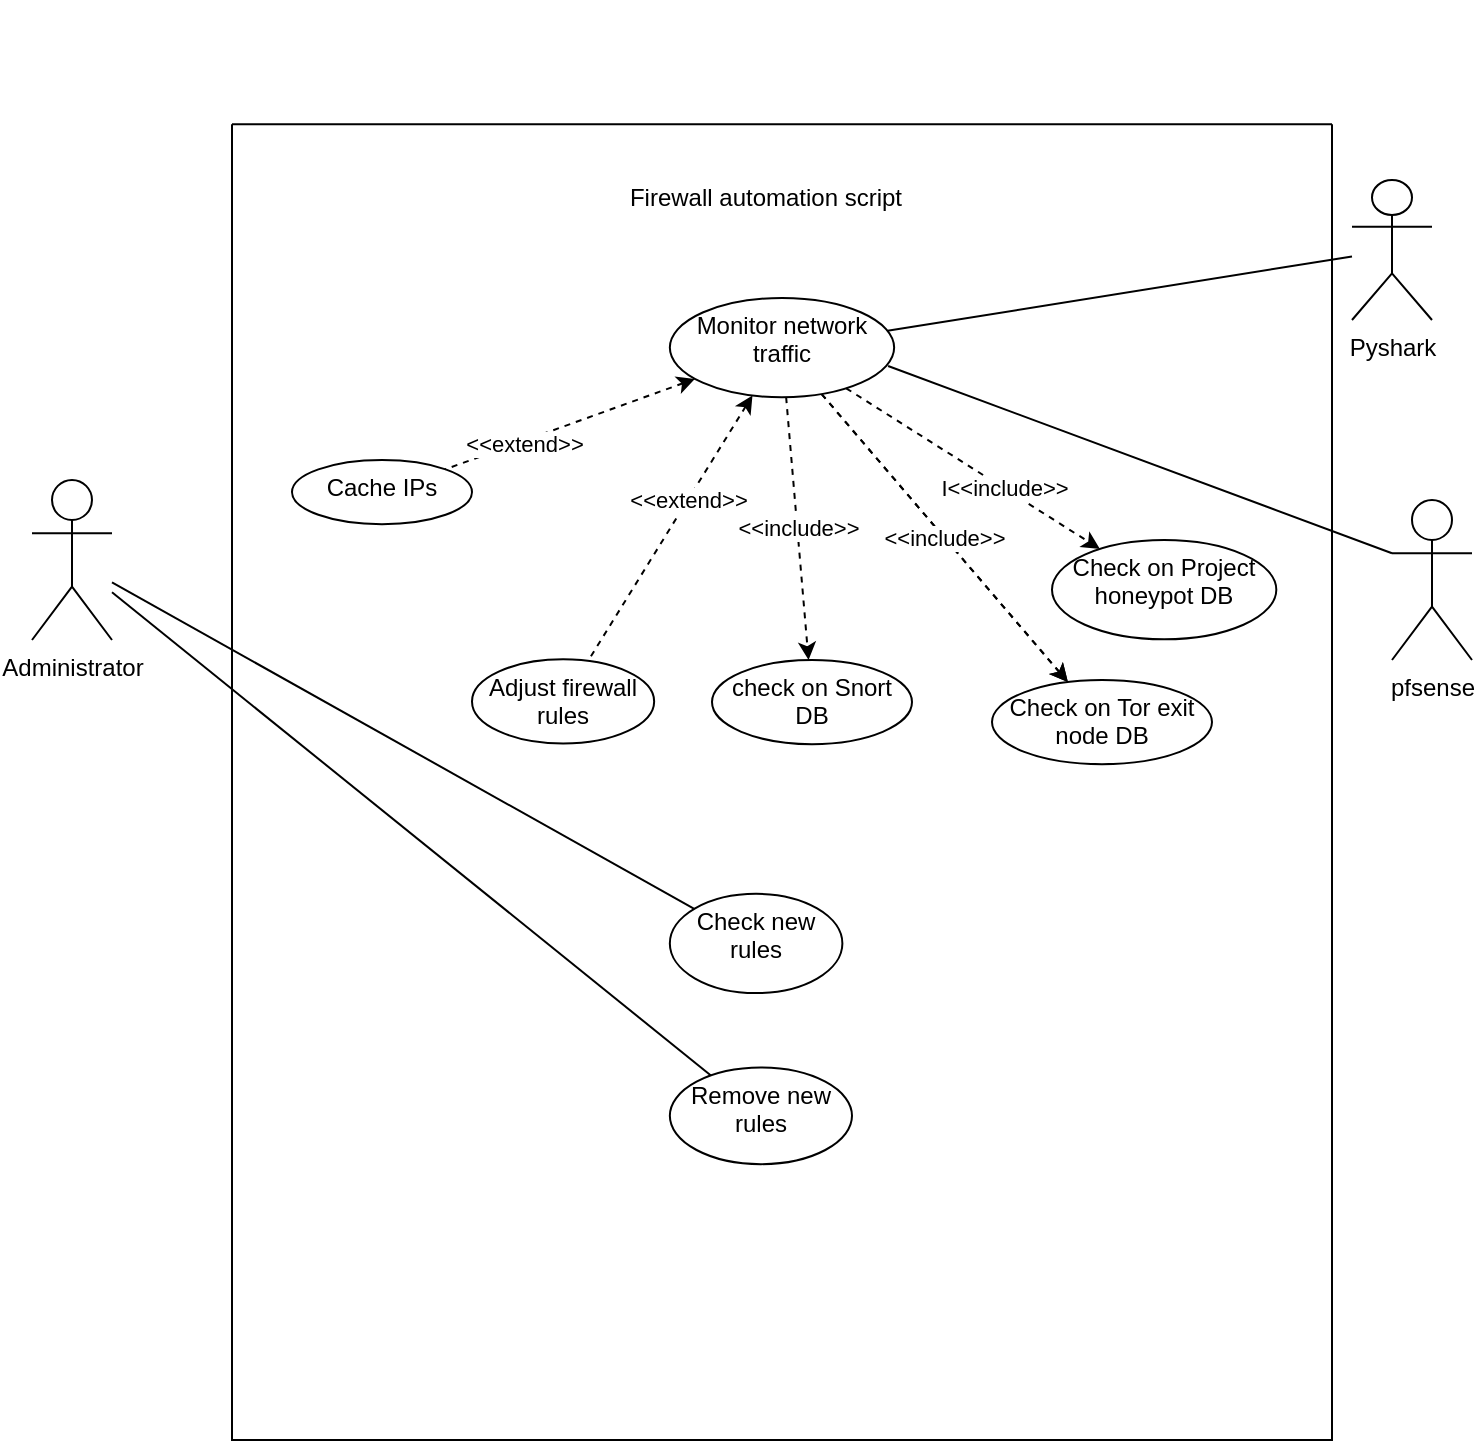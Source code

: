 <mxfile version="16.6.1" type="github">
  <diagram id="C5RBs43oDa-KdzZeNtuy" name="Usecase">
    <mxGraphModel dx="1422" dy="752" grid="1" gridSize="10" guides="1" tooltips="1" connect="1" arrows="1" fold="1" page="1" pageScale="1" pageWidth="827" pageHeight="1169" math="0" shadow="0">
      <root>
        <mxCell id="WIyWlLk6GJQsqaUBKTNV-0" />
        <mxCell id="WIyWlLk6GJQsqaUBKTNV-1" parent="WIyWlLk6GJQsqaUBKTNV-0" />
        <mxCell id="m-Big1HEkiJPFNKOQBip-4" value="" style="rounded=0;orthogonalLoop=1;jettySize=auto;html=1;endArrow=none;endFill=0;" edge="1" parent="WIyWlLk6GJQsqaUBKTNV-1" source="IGrWSwenGODjIcfFNpxI-1" target="m-Big1HEkiJPFNKOQBip-3">
          <mxGeometry relative="1" as="geometry" />
        </mxCell>
        <mxCell id="m-Big1HEkiJPFNKOQBip-6" value="" style="edgeStyle=none;rounded=0;orthogonalLoop=1;jettySize=auto;html=1;endArrow=none;endFill=0;" edge="1" parent="WIyWlLk6GJQsqaUBKTNV-1" source="IGrWSwenGODjIcfFNpxI-1" target="m-Big1HEkiJPFNKOQBip-5">
          <mxGeometry relative="1" as="geometry" />
        </mxCell>
        <mxCell id="IGrWSwenGODjIcfFNpxI-1" value="Administrator" style="shape=umlActor;verticalLabelPosition=bottom;verticalAlign=top;html=1;outlineConnect=0;" parent="WIyWlLk6GJQsqaUBKTNV-1" vertex="1">
          <mxGeometry x="80" y="280" width="40" height="80" as="geometry" />
        </mxCell>
        <mxCell id="IGrWSwenGODjIcfFNpxI-4" value="" style="group" parent="WIyWlLk6GJQsqaUBKTNV-1" vertex="1" connectable="0">
          <mxGeometry x="180" y="40" width="550" height="720" as="geometry" />
        </mxCell>
        <mxCell id="IGrWSwenGODjIcfFNpxI-0" value="" style="swimlane;startSize=0;" parent="IGrWSwenGODjIcfFNpxI-4" vertex="1">
          <mxGeometry y="62.069" width="550" height="657.931" as="geometry" />
        </mxCell>
        <mxCell id="IGrWSwenGODjIcfFNpxI-3" value="Firewall automation script" style="text;html=1;strokeColor=none;fillColor=none;align=center;verticalAlign=middle;whiteSpace=wrap;rounded=0;" parent="IGrWSwenGODjIcfFNpxI-0" vertex="1">
          <mxGeometry x="183.333" y="12.414" width="168.235" height="49.655" as="geometry" />
        </mxCell>
        <mxCell id="m-Big1HEkiJPFNKOQBip-3" value="&lt;div align=&quot;center&quot;&gt;Check new rules&lt;/div&gt;" style="ellipse;whiteSpace=wrap;html=1;verticalAlign=top;align=center;" vertex="1" parent="IGrWSwenGODjIcfFNpxI-0">
          <mxGeometry x="218.919" y="384.828" width="86.275" height="49.655" as="geometry" />
        </mxCell>
        <mxCell id="m-Big1HEkiJPFNKOQBip-5" value="Remove new rules" style="ellipse;whiteSpace=wrap;html=1;verticalAlign=top;" vertex="1" parent="IGrWSwenGODjIcfFNpxI-0">
          <mxGeometry x="218.92" y="471.72" width="91.08" height="48.28" as="geometry" />
        </mxCell>
        <mxCell id="m-Big1HEkiJPFNKOQBip-12" value="" style="edgeStyle=none;rounded=0;orthogonalLoop=1;jettySize=auto;html=1;dashed=1;startArrow=none;startFill=0;endArrow=classic;endFill=1;" edge="1" parent="IGrWSwenGODjIcfFNpxI-0" source="m-Big1HEkiJPFNKOQBip-8" target="m-Big1HEkiJPFNKOQBip-10">
          <mxGeometry relative="1" as="geometry" />
        </mxCell>
        <mxCell id="m-Big1HEkiJPFNKOQBip-8" value="Monitor network traffic" style="ellipse;whiteSpace=wrap;html=1;verticalAlign=top;" vertex="1" parent="IGrWSwenGODjIcfFNpxI-0">
          <mxGeometry x="218.922" y="86.897" width="112.157" height="49.655" as="geometry" />
        </mxCell>
        <mxCell id="m-Big1HEkiJPFNKOQBip-10" value="Check on Tor exit node DB" style="ellipse;whiteSpace=wrap;html=1;verticalAlign=top;" vertex="1" parent="IGrWSwenGODjIcfFNpxI-0">
          <mxGeometry x="380" y="277.94" width="110" height="42.06" as="geometry" />
        </mxCell>
        <mxCell id="m-Big1HEkiJPFNKOQBip-11" value="&amp;lt;&amp;lt;include&amp;gt;&amp;gt;" style="edgeStyle=none;rounded=0;orthogonalLoop=1;jettySize=auto;html=1;endArrow=classic;endFill=1;dashed=1;startArrow=none;startFill=0;" edge="1" parent="IGrWSwenGODjIcfFNpxI-0" source="m-Big1HEkiJPFNKOQBip-8" target="m-Big1HEkiJPFNKOQBip-10">
          <mxGeometry relative="1" as="geometry" />
        </mxCell>
        <mxCell id="m-Big1HEkiJPFNKOQBip-13" value="Check on Project honeypot DB" style="ellipse;whiteSpace=wrap;html=1;verticalAlign=top;" vertex="1" parent="IGrWSwenGODjIcfFNpxI-0">
          <mxGeometry x="410.002" y="207.936" width="112.157" height="49.655" as="geometry" />
        </mxCell>
        <mxCell id="m-Big1HEkiJPFNKOQBip-14" value="" style="edgeStyle=none;rounded=0;orthogonalLoop=1;jettySize=auto;html=1;dashed=1;startArrow=none;startFill=0;endArrow=classic;endFill=1;" edge="1" parent="IGrWSwenGODjIcfFNpxI-0" source="m-Big1HEkiJPFNKOQBip-8" target="m-Big1HEkiJPFNKOQBip-13">
          <mxGeometry relative="1" as="geometry" />
        </mxCell>
        <mxCell id="m-Big1HEkiJPFNKOQBip-17" value="I&amp;lt;&amp;lt;include&amp;gt;&amp;gt;" style="edgeLabel;html=1;align=center;verticalAlign=middle;resizable=0;points=[];" vertex="1" connectable="0" parent="m-Big1HEkiJPFNKOQBip-14">
          <mxGeometry x="0.231" relative="1" as="geometry">
            <mxPoint as="offset" />
          </mxGeometry>
        </mxCell>
        <mxCell id="m-Big1HEkiJPFNKOQBip-15" value="check on Snort DB" style="ellipse;whiteSpace=wrap;html=1;verticalAlign=top;" vertex="1" parent="IGrWSwenGODjIcfFNpxI-0">
          <mxGeometry x="240" y="267.93" width="100" height="42.07" as="geometry" />
        </mxCell>
        <mxCell id="m-Big1HEkiJPFNKOQBip-16" value="&amp;lt;&amp;lt;include&amp;gt;&amp;gt;" style="edgeStyle=none;rounded=0;orthogonalLoop=1;jettySize=auto;html=1;dashed=1;startArrow=none;startFill=0;endArrow=classic;endFill=1;" edge="1" parent="IGrWSwenGODjIcfFNpxI-0" source="m-Big1HEkiJPFNKOQBip-8" target="m-Big1HEkiJPFNKOQBip-15">
          <mxGeometry relative="1" as="geometry" />
        </mxCell>
        <mxCell id="m-Big1HEkiJPFNKOQBip-18" value="Cache IPs" style="ellipse;whiteSpace=wrap;html=1;verticalAlign=top;" vertex="1" parent="IGrWSwenGODjIcfFNpxI-0">
          <mxGeometry x="30" y="167.93" width="90" height="32.07" as="geometry" />
        </mxCell>
        <mxCell id="m-Big1HEkiJPFNKOQBip-19" value="" style="edgeStyle=none;rounded=0;orthogonalLoop=1;jettySize=auto;html=1;dashed=1;startArrow=classic;startFill=1;endArrow=none;endFill=0;" edge="1" parent="IGrWSwenGODjIcfFNpxI-0" source="m-Big1HEkiJPFNKOQBip-8" target="m-Big1HEkiJPFNKOQBip-18">
          <mxGeometry relative="1" as="geometry" />
        </mxCell>
        <mxCell id="m-Big1HEkiJPFNKOQBip-20" value="&amp;lt;&amp;lt;extend&amp;gt;&amp;gt;" style="edgeLabel;html=1;align=center;verticalAlign=middle;resizable=0;points=[];" vertex="1" connectable="0" parent="m-Big1HEkiJPFNKOQBip-19">
          <mxGeometry x="0.375" y="1" relative="1" as="geometry">
            <mxPoint as="offset" />
          </mxGeometry>
        </mxCell>
        <mxCell id="m-Big1HEkiJPFNKOQBip-21" value="Adjust firewall rules" style="ellipse;whiteSpace=wrap;html=1;verticalAlign=top;" vertex="1" parent="IGrWSwenGODjIcfFNpxI-0">
          <mxGeometry x="120.0" y="267.59" width="91.08" height="42.07" as="geometry" />
        </mxCell>
        <mxCell id="m-Big1HEkiJPFNKOQBip-22" value="" style="edgeStyle=none;rounded=0;orthogonalLoop=1;jettySize=auto;html=1;dashed=1;startArrow=classic;startFill=1;endArrow=none;endFill=0;" edge="1" parent="IGrWSwenGODjIcfFNpxI-0" source="m-Big1HEkiJPFNKOQBip-8" target="m-Big1HEkiJPFNKOQBip-21">
          <mxGeometry relative="1" as="geometry" />
        </mxCell>
        <mxCell id="m-Big1HEkiJPFNKOQBip-23" value="&amp;lt;&amp;lt;extend&amp;gt;&amp;gt;" style="edgeLabel;html=1;align=center;verticalAlign=middle;resizable=0;points=[];" vertex="1" connectable="0" parent="m-Big1HEkiJPFNKOQBip-22">
          <mxGeometry x="-0.217" relative="1" as="geometry">
            <mxPoint as="offset" />
          </mxGeometry>
        </mxCell>
        <mxCell id="m-Big1HEkiJPFNKOQBip-9" value="" style="edgeStyle=none;rounded=0;orthogonalLoop=1;jettySize=auto;html=1;endArrow=none;endFill=0;" edge="1" parent="WIyWlLk6GJQsqaUBKTNV-1" source="m-Big1HEkiJPFNKOQBip-7" target="m-Big1HEkiJPFNKOQBip-8">
          <mxGeometry relative="1" as="geometry" />
        </mxCell>
        <mxCell id="m-Big1HEkiJPFNKOQBip-7" value="Pyshark" style="shape=umlActor;verticalLabelPosition=bottom;verticalAlign=top;html=1;outlineConnect=0;" vertex="1" parent="WIyWlLk6GJQsqaUBKTNV-1">
          <mxGeometry x="740" y="130" width="40" height="70" as="geometry" />
        </mxCell>
        <mxCell id="m-Big1HEkiJPFNKOQBip-27" style="edgeStyle=none;rounded=0;orthogonalLoop=1;jettySize=auto;html=1;exitX=0;exitY=0.333;exitDx=0;exitDy=0;exitPerimeter=0;entryX=0.973;entryY=0.685;entryDx=0;entryDy=0;entryPerimeter=0;startArrow=none;startFill=0;endArrow=none;endFill=0;" edge="1" parent="WIyWlLk6GJQsqaUBKTNV-1" source="m-Big1HEkiJPFNKOQBip-26" target="m-Big1HEkiJPFNKOQBip-8">
          <mxGeometry relative="1" as="geometry" />
        </mxCell>
        <mxCell id="m-Big1HEkiJPFNKOQBip-26" value="pfsense" style="shape=umlActor;verticalLabelPosition=bottom;verticalAlign=top;html=1;outlineConnect=0;" vertex="1" parent="WIyWlLk6GJQsqaUBKTNV-1">
          <mxGeometry x="760" y="290" width="40" height="80" as="geometry" />
        </mxCell>
      </root>
    </mxGraphModel>
  </diagram>
</mxfile>
